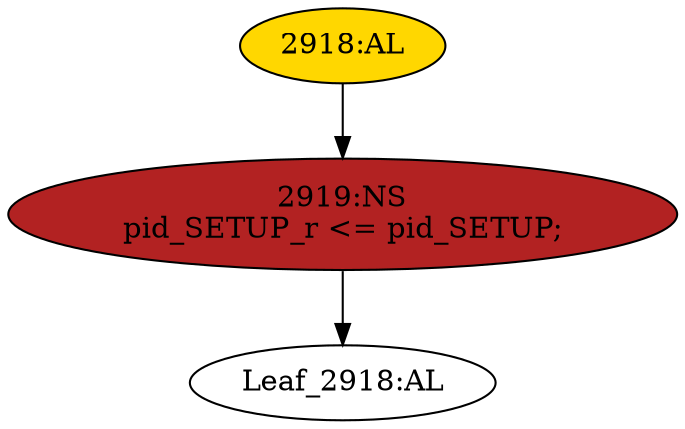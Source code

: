 strict digraph "" {
	node [label="\N"];
	"2918:AL"	 [ast="<pyverilog.vparser.ast.Always object at 0x7f13b54bdb50>",
		clk_sens=True,
		fillcolor=gold,
		label="2918:AL",
		sens="['clk']",
		statements="[]",
		style=filled,
		typ=Always,
		use_var="['pid_SETUP']"];
	"2919:NS"	 [ast="<pyverilog.vparser.ast.NonblockingSubstitution object at 0x7f13b54bdc90>",
		fillcolor=firebrick,
		label="2919:NS
pid_SETUP_r <= pid_SETUP;",
		statements="[<pyverilog.vparser.ast.NonblockingSubstitution object at 0x7f13b54bdc90>]",
		style=filled,
		typ=NonblockingSubstitution];
	"2918:AL" -> "2919:NS"	 [cond="[]",
		lineno=None];
	"Leaf_2918:AL"	 [def_var="['pid_SETUP_r']",
		label="Leaf_2918:AL"];
	"2919:NS" -> "Leaf_2918:AL"	 [cond="[]",
		lineno=None];
}
